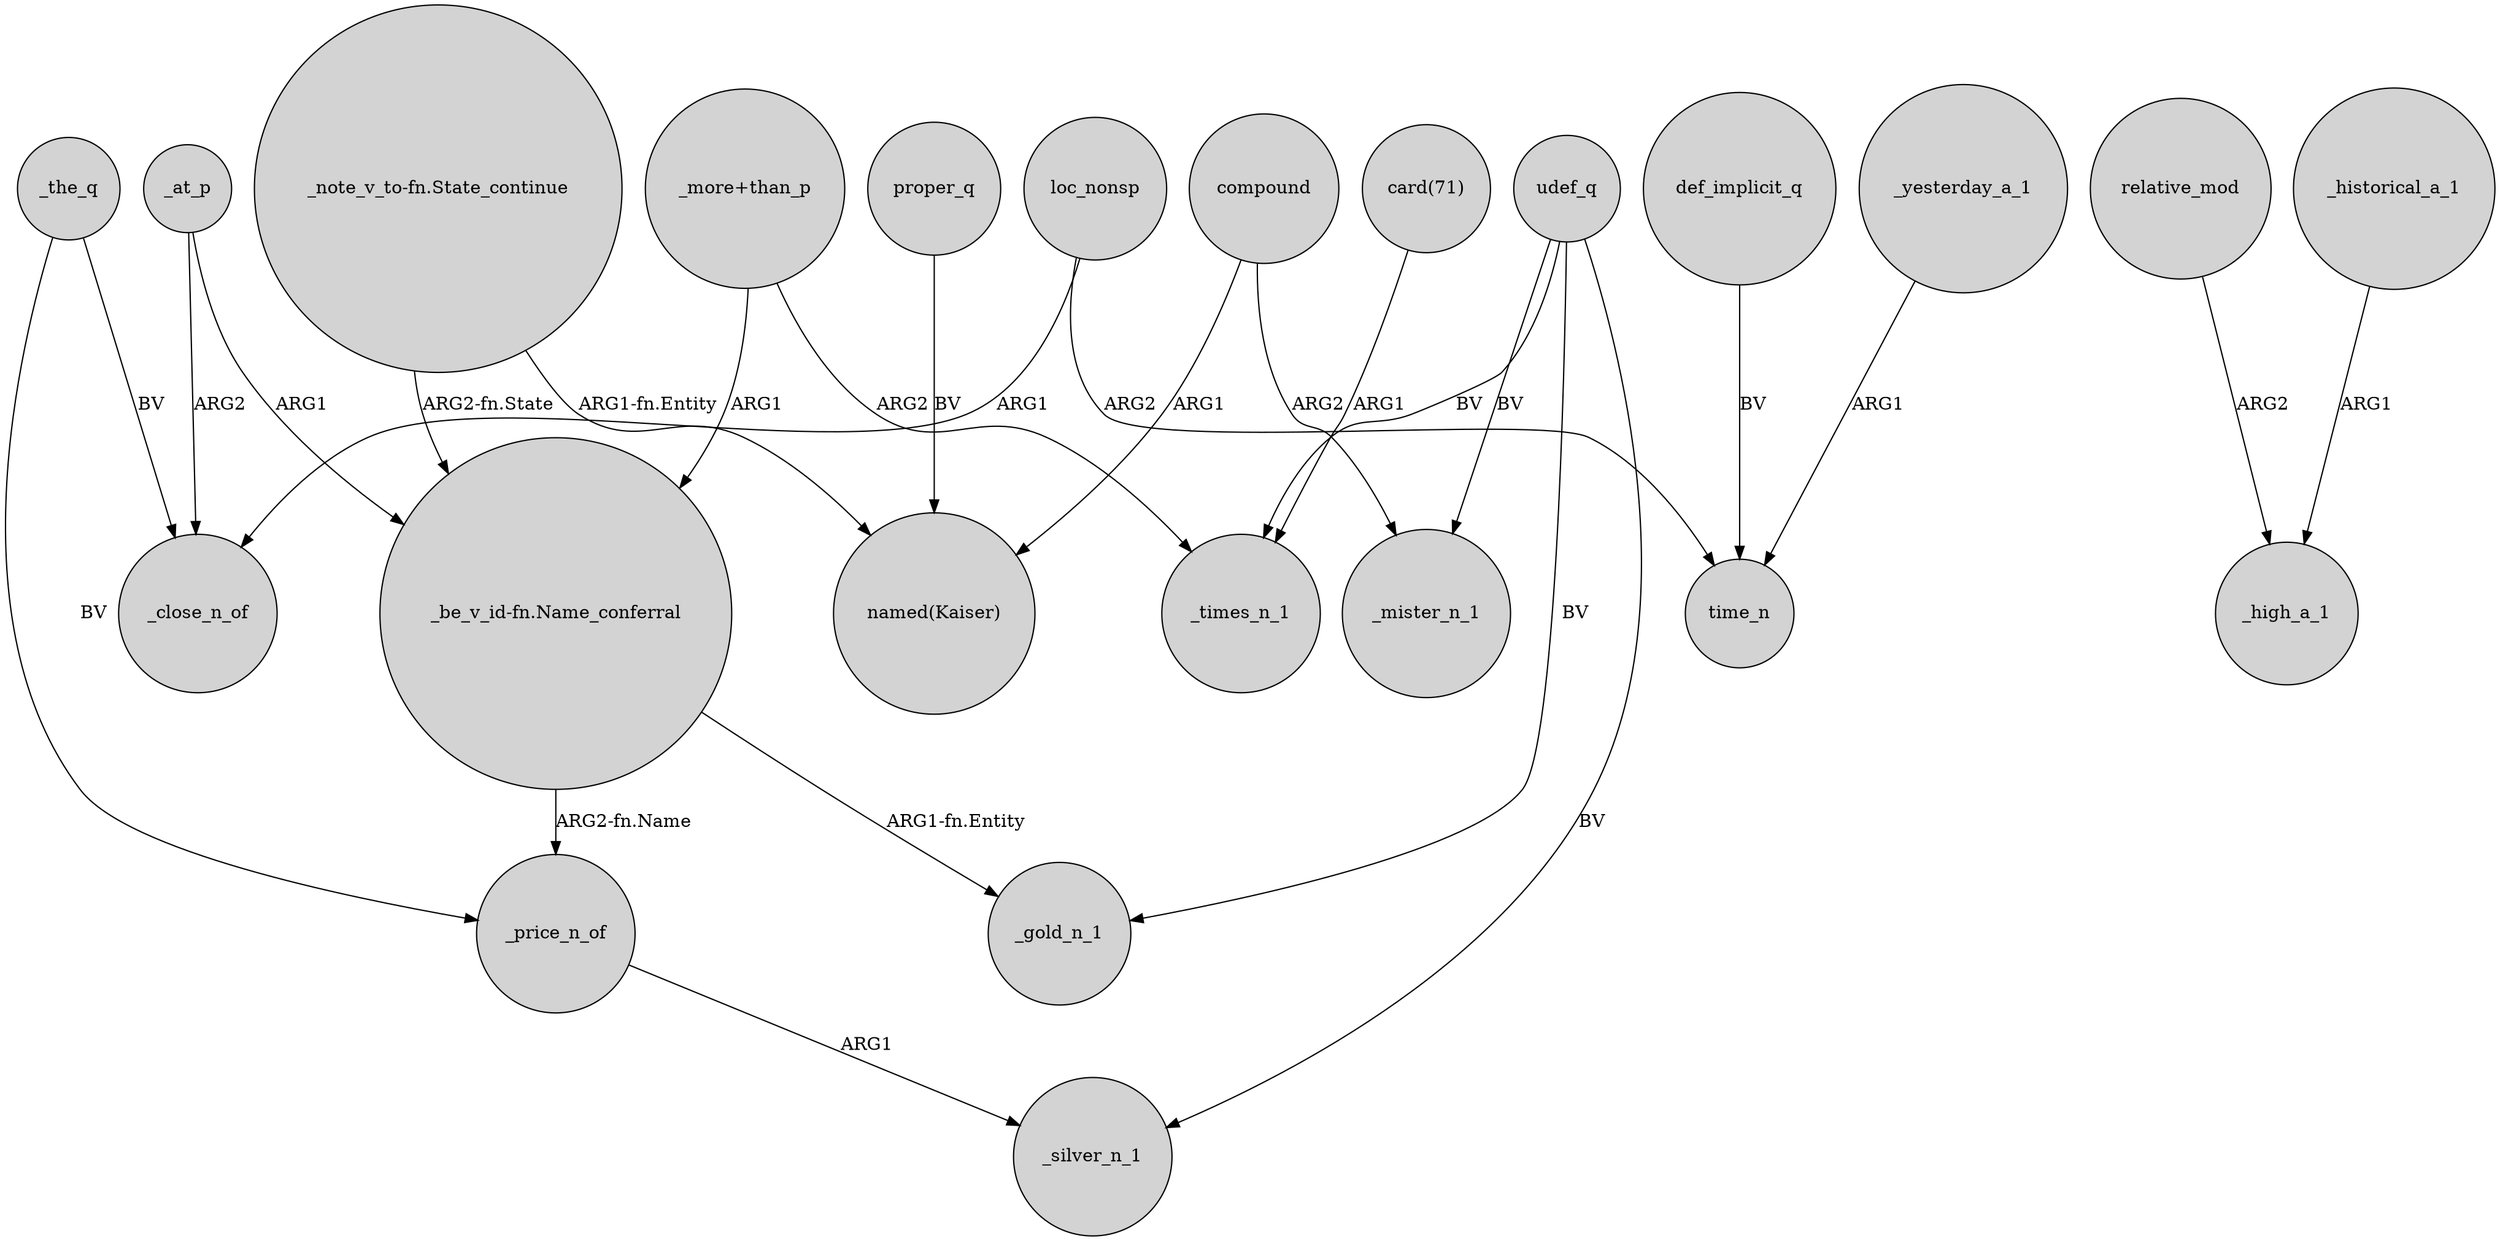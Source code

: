 digraph {
	node [shape=circle style=filled]
	_price_n_of -> _silver_n_1 [label=ARG1]
	"_be_v_id-fn.Name_conferral" -> _price_n_of [label="ARG2-fn.Name"]
	compound -> _mister_n_1 [label=ARG2]
	_at_p -> _close_n_of [label=ARG2]
	udef_q -> _times_n_1 [label=BV]
	"_more+than_p" -> "_be_v_id-fn.Name_conferral" [label=ARG1]
	_yesterday_a_1 -> time_n [label=ARG1]
	relative_mod -> _high_a_1 [label=ARG2]
	udef_q -> _mister_n_1 [label=BV]
	"card(71)" -> _times_n_1 [label=ARG1]
	_historical_a_1 -> _high_a_1 [label=ARG1]
	"_be_v_id-fn.Name_conferral" -> _gold_n_1 [label="ARG1-fn.Entity"]
	loc_nonsp -> _close_n_of [label=ARG1]
	"_more+than_p" -> _times_n_1 [label=ARG2]
	"_note_v_to-fn.State_continue" -> "_be_v_id-fn.Name_conferral" [label="ARG2-fn.State"]
	proper_q -> "named(Kaiser)" [label=BV]
	_at_p -> "_be_v_id-fn.Name_conferral" [label=ARG1]
	compound -> "named(Kaiser)" [label=ARG1]
	loc_nonsp -> time_n [label=ARG2]
	"_note_v_to-fn.State_continue" -> "named(Kaiser)" [label="ARG1-fn.Entity"]
	_the_q -> _close_n_of [label=BV]
	udef_q -> _gold_n_1 [label=BV]
	_the_q -> _price_n_of [label=BV]
	udef_q -> _silver_n_1 [label=BV]
	def_implicit_q -> time_n [label=BV]
}
